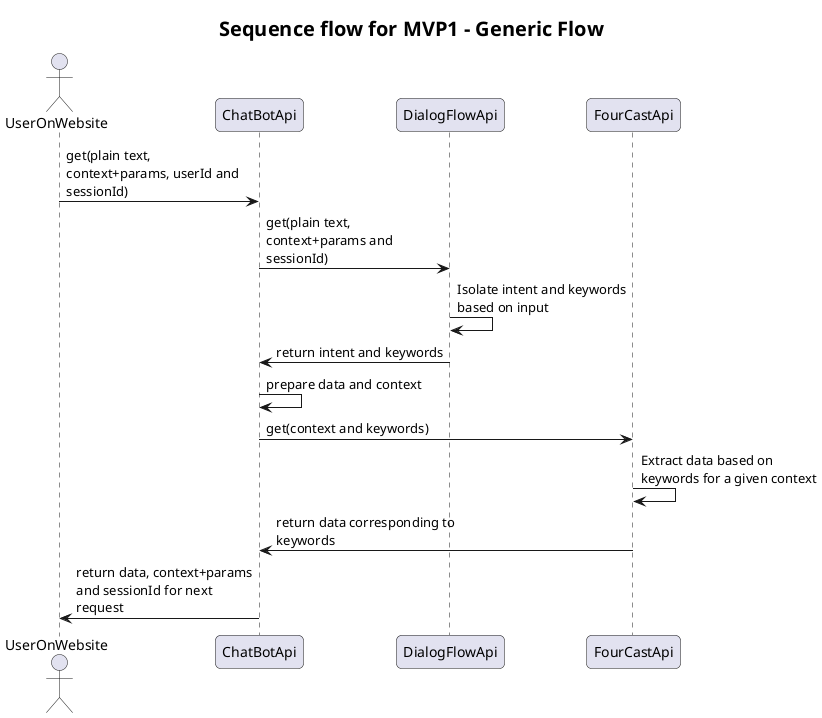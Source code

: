@startuml

skinparam roundcorner 10
skinparam maxmessagesize 180

title <b><font size="20">Sequence flow for MVP1 - Generic Flow</font></b>

actor UserOnWebsite
participant ChatBotApi
participant DialogFlowApi
participant FourCastApi

UserOnWebsite -> ChatBotApi: get(plain text, context+params, userId and sessionId)
ChatBotApi -> DialogFlowApi: get(plain text, context+params and sessionId)
DialogFlowApi -> DialogFlowApi: Isolate intent and keywords based on input
DialogFlowApi -> ChatBotApi: return intent and keywords
ChatBotApi -> ChatBotApi: prepare data and context
ChatBotApi -> FourCastApi: get(context and keywords)
FourCastApi -> FourCastApi: Extract data based on keywords for a given context
FourCastApi -> ChatBotApi: return data corresponding to keywords
ChatBotApi -> UserOnWebsite: return data, context+params and sessionId for next request

@enduml